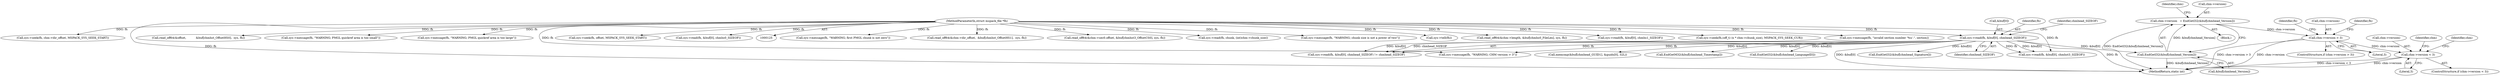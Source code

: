 digraph "0_libmspack_2f084136cfe0d05e5bf5703f3e83c6d955234b4d@pointer" {
"1000299" [label="(Call,chm->version > 3)"];
"1000271" [label="(Call,chm->version   = EndGetI32(&buf[chmhead_Version]))"];
"1000275" [label="(Call,EndGetI32(&buf[chmhead_Version]))"];
"1000233" [label="(Call,sys->read(fh, &buf[0], chmhead_SIZEOF))"];
"1000127" [label="(MethodParameterIn,struct mspack_file *fh)"];
"1000489" [label="(Call,chm->version < 3)"];
"1000596" [label="(Call,sys->message(fh, \"WARNING; first PMGL chunk is not zero\"))"];
"1000130" [label="(Block,)"];
"1000489" [label="(Call,chm->version < 3)"];
"1000490" [label="(Call,chm->version)"];
"1000300" [label="(Call,chm->version)"];
"1000311" [label="(Identifier,fh)"];
"1000516" [label="(Identifier,chm)"];
"1000333" [label="(Call,read_off64(&chm->dir_offset,  &buf[chmhst_OffsetHS1],  sys, fh))"];
"1000344" [label="(Call,read_off64(&chm->sec0.offset, &buf[chmhst3_OffsetCS0], sys, fh))"];
"1000232" [label="(Call,sys->read(fh, &buf[0], chmhead_SIZEOF) != chmhead_SIZEOF)"];
"1000240" [label="(Identifier,chmhead_SIZEOF)"];
"1000690" [label="(Call,sys->read(fh, chunk, (int)chm->chunk_size))"];
"1000586" [label="(Call,sys->message(fh, \"WARNING; chunk size is not a power of two\"))"];
"1000235" [label="(Call,&buf[0])"];
"1000423" [label="(Call,sys->tell(fh))"];
"1000233" [label="(Call,sys->read(fh, &buf[0], chmhead_SIZEOF))"];
"1000257" [label="(Call,memcmp(&buf[chmhead_GUID1], &guids[0], 32L))"];
"1000303" [label="(Literal,3)"];
"1000234" [label="(Identifier,fh)"];
"1000282" [label="(Identifier,chm)"];
"1000284" [label="(Call,EndGetM32(&buf[chmhead_Timestamp]))"];
"1000382" [label="(Call,read_off64(&chm->length, &buf[chmhs0_FileLen], sys, fh))"];
"1000498" [label="(Identifier,chm)"];
"1000408" [label="(Call,sys->read(fh, &buf[0], chmhs1_SIZEOF))"];
"1000306" [label="(Identifier,fh)"];
"1000305" [label="(Call,sys->message(fh, \"WARNING; CHM version > 3\"))"];
"1000271" [label="(Call,chm->version   = EndGetI32(&buf[chmhead_Version]))"];
"1000643" [label="(Call,sys->seek(fh,(off_t) (x * chm->chunk_size), MSPACK_SYS_SEEK_CUR))"];
"1000275" [label="(Call,EndGetI32(&buf[chmhead_Version]))"];
"1000299" [label="(Call,chm->version > 3)"];
"1000293" [label="(Call,EndGetI32(&buf[chmhead_LanguageID]))"];
"1000127" [label="(MethodParameterIn,struct mspack_file *fh)"];
"1000276" [label="(Call,&buf[chmhead_Version])"];
"1000836" [label="(Call,sys->message(fh, \"invalid section number '%u'.\", section))"];
"1000298" [label="(ControlStructure,if (chm->version > 3))"];
"1000397" [label="(Call,sys->seek(fh, chm->dir_offset, MSPACK_SYS_SEEK_START))"];
"1001059" [label="(MethodReturn,static int)"];
"1000323" [label="(Call,read_off64(&offset,           &buf[chmhst_OffsetHS0],  sys, fh))"];
"1000488" [label="(ControlStructure,if (chm->version < 3))"];
"1000246" [label="(Call,EndGetI32(&buf[chmhead_Signature]))"];
"1000239" [label="(Identifier,chmhead_SIZEOF)"];
"1000272" [label="(Call,chm->version)"];
"1000726" [label="(Call,sys->message(fh, \"WARNING; PMGL quickref area is too small\"))"];
"1000744" [label="(Call,sys->message(fh, \"WARNING; PMGL quickref area is too large\"))"];
"1000310" [label="(Call,sys->read(fh, &buf[0], chmhst3_SIZEOF))"];
"1000361" [label="(Call,sys->seek(fh, offset, MSPACK_SYS_SEEK_START))"];
"1000493" [label="(Literal,3)"];
"1000370" [label="(Call,sys->read(fh, &buf[0], chmhs0_SIZEOF))"];
"1000299" -> "1000298"  [label="AST: "];
"1000299" -> "1000303"  [label="CFG: "];
"1000300" -> "1000299"  [label="AST: "];
"1000303" -> "1000299"  [label="AST: "];
"1000306" -> "1000299"  [label="CFG: "];
"1000311" -> "1000299"  [label="CFG: "];
"1000299" -> "1001059"  [label="DDG: chm->version > 3"];
"1000299" -> "1001059"  [label="DDG: chm->version"];
"1000271" -> "1000299"  [label="DDG: chm->version"];
"1000299" -> "1000489"  [label="DDG: chm->version"];
"1000271" -> "1000130"  [label="AST: "];
"1000271" -> "1000275"  [label="CFG: "];
"1000272" -> "1000271"  [label="AST: "];
"1000275" -> "1000271"  [label="AST: "];
"1000282" -> "1000271"  [label="CFG: "];
"1000271" -> "1001059"  [label="DDG: EndGetI32(&buf[chmhead_Version])"];
"1000275" -> "1000271"  [label="DDG: &buf[chmhead_Version]"];
"1000275" -> "1000276"  [label="CFG: "];
"1000276" -> "1000275"  [label="AST: "];
"1000275" -> "1001059"  [label="DDG: &buf[chmhead_Version]"];
"1000233" -> "1000275"  [label="DDG: &buf[0]"];
"1000233" -> "1000232"  [label="AST: "];
"1000233" -> "1000239"  [label="CFG: "];
"1000234" -> "1000233"  [label="AST: "];
"1000235" -> "1000233"  [label="AST: "];
"1000239" -> "1000233"  [label="AST: "];
"1000240" -> "1000233"  [label="CFG: "];
"1000233" -> "1001059"  [label="DDG: &buf[0]"];
"1000233" -> "1001059"  [label="DDG: fh"];
"1000233" -> "1000232"  [label="DDG: fh"];
"1000233" -> "1000232"  [label="DDG: &buf[0]"];
"1000233" -> "1000232"  [label="DDG: chmhead_SIZEOF"];
"1000127" -> "1000233"  [label="DDG: fh"];
"1000233" -> "1000246"  [label="DDG: &buf[0]"];
"1000233" -> "1000257"  [label="DDG: &buf[0]"];
"1000233" -> "1000284"  [label="DDG: &buf[0]"];
"1000233" -> "1000293"  [label="DDG: &buf[0]"];
"1000233" -> "1000305"  [label="DDG: fh"];
"1000233" -> "1000310"  [label="DDG: fh"];
"1000233" -> "1000310"  [label="DDG: &buf[0]"];
"1000127" -> "1000125"  [label="AST: "];
"1000127" -> "1001059"  [label="DDG: fh"];
"1000127" -> "1000305"  [label="DDG: fh"];
"1000127" -> "1000310"  [label="DDG: fh"];
"1000127" -> "1000323"  [label="DDG: fh"];
"1000127" -> "1000333"  [label="DDG: fh"];
"1000127" -> "1000344"  [label="DDG: fh"];
"1000127" -> "1000361"  [label="DDG: fh"];
"1000127" -> "1000370"  [label="DDG: fh"];
"1000127" -> "1000382"  [label="DDG: fh"];
"1000127" -> "1000397"  [label="DDG: fh"];
"1000127" -> "1000408"  [label="DDG: fh"];
"1000127" -> "1000423"  [label="DDG: fh"];
"1000127" -> "1000586"  [label="DDG: fh"];
"1000127" -> "1000596"  [label="DDG: fh"];
"1000127" -> "1000643"  [label="DDG: fh"];
"1000127" -> "1000690"  [label="DDG: fh"];
"1000127" -> "1000726"  [label="DDG: fh"];
"1000127" -> "1000744"  [label="DDG: fh"];
"1000127" -> "1000836"  [label="DDG: fh"];
"1000489" -> "1000488"  [label="AST: "];
"1000489" -> "1000493"  [label="CFG: "];
"1000490" -> "1000489"  [label="AST: "];
"1000493" -> "1000489"  [label="AST: "];
"1000498" -> "1000489"  [label="CFG: "];
"1000516" -> "1000489"  [label="CFG: "];
"1000489" -> "1001059"  [label="DDG: chm->version < 3"];
"1000489" -> "1001059"  [label="DDG: chm->version"];
}
